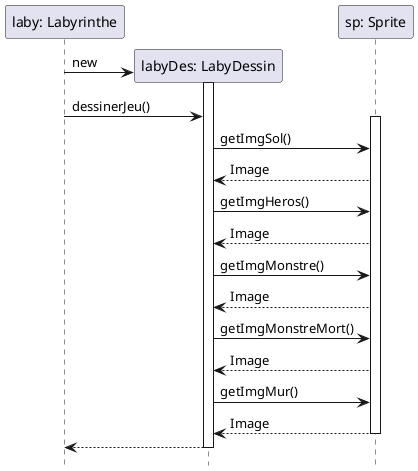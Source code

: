 @startuml
hide footbox

participant "laby: Labyrinthe" as l
participant "labyDes: LabyDessin" as ld
participant "sp: Sprite" as s

create ld
l -> ld : new
activate ld
    l -> ld : dessinerJeu()
    activate s
        ld -> s : getImgSol()
        s --> ld : Image
        ld -> s : getImgHeros()
        s --> ld : Image
        ld -> s : getImgMonstre()
        s --> ld : Image
        ld -> s : getImgMonstreMort()
        s --> ld : Image
        ld -> s : getImgMur()
        s --> ld : Image
    deactivate s
    ld --> l
deactivate ld
@enduml